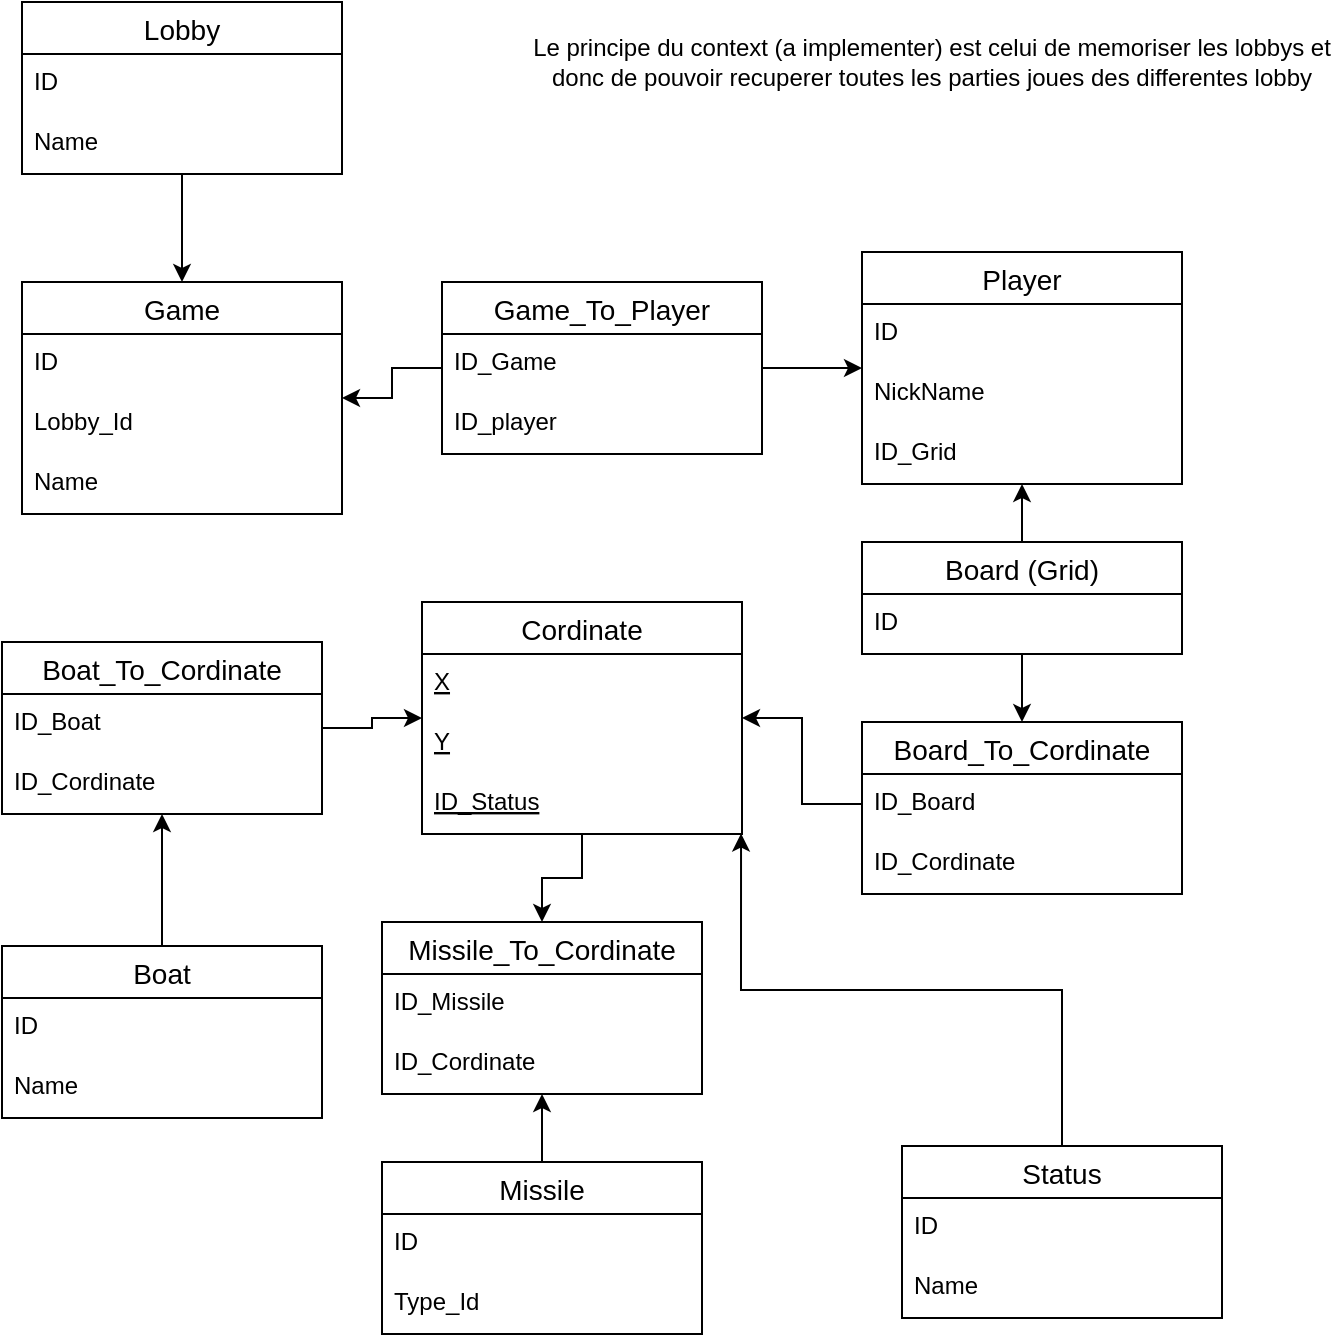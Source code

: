 <mxfile version="14.2.9" type="device"><diagram id="R2lEEEUBdFMjLlhIrx00" name="Page-1"><mxGraphModel dx="1221" dy="1715" grid="1" gridSize="10" guides="1" tooltips="1" connect="1" arrows="1" fold="1" page="1" pageScale="1" pageWidth="850" pageHeight="1100" math="0" shadow="0" extFonts="Permanent Marker^https://fonts.googleapis.com/css?family=Permanent+Marker"><root><mxCell id="0"/><mxCell id="1" parent="0"/><mxCell id="urKygN-vLpKXWEbHxGbk-1" value="Game" style="swimlane;fontStyle=0;childLayout=stackLayout;horizontal=1;startSize=26;horizontalStack=0;resizeParent=1;resizeParentMax=0;resizeLast=0;collapsible=1;marginBottom=0;align=center;fontSize=14;" vertex="1" parent="1"><mxGeometry x="40" y="80" width="160" height="116" as="geometry"/></mxCell><mxCell id="urKygN-vLpKXWEbHxGbk-2" value="ID" style="text;strokeColor=none;fillColor=none;spacingLeft=4;spacingRight=4;overflow=hidden;rotatable=0;points=[[0,0.5],[1,0.5]];portConstraint=eastwest;fontSize=12;" vertex="1" parent="urKygN-vLpKXWEbHxGbk-1"><mxGeometry y="26" width="160" height="30" as="geometry"/></mxCell><mxCell id="urKygN-vLpKXWEbHxGbk-27" value="Lobby_Id" style="text;strokeColor=none;fillColor=none;spacingLeft=4;spacingRight=4;overflow=hidden;rotatable=0;points=[[0,0.5],[1,0.5]];portConstraint=eastwest;fontSize=12;" vertex="1" parent="urKygN-vLpKXWEbHxGbk-1"><mxGeometry y="56" width="160" height="30" as="geometry"/></mxCell><mxCell id="urKygN-vLpKXWEbHxGbk-62" value="Name" style="text;strokeColor=none;fillColor=none;spacingLeft=4;spacingRight=4;overflow=hidden;rotatable=0;points=[[0,0.5],[1,0.5]];portConstraint=eastwest;fontSize=12;" vertex="1" parent="urKygN-vLpKXWEbHxGbk-1"><mxGeometry y="86" width="160" height="30" as="geometry"/></mxCell><mxCell id="urKygN-vLpKXWEbHxGbk-50" style="edgeStyle=orthogonalEdgeStyle;rounded=0;orthogonalLoop=1;jettySize=auto;html=1;" edge="1" parent="1" source="urKygN-vLpKXWEbHxGbk-5" target="urKygN-vLpKXWEbHxGbk-47"><mxGeometry relative="1" as="geometry"/></mxCell><mxCell id="urKygN-vLpKXWEbHxGbk-5" value="Cordinate" style="swimlane;fontStyle=0;childLayout=stackLayout;horizontal=1;startSize=26;horizontalStack=0;resizeParent=1;resizeParentMax=0;resizeLast=0;collapsible=1;marginBottom=0;align=center;fontSize=14;" vertex="1" parent="1"><mxGeometry x="240" y="240" width="160" height="116" as="geometry"/></mxCell><mxCell id="urKygN-vLpKXWEbHxGbk-6" value="X" style="text;strokeColor=none;fillColor=none;spacingLeft=4;spacingRight=4;overflow=hidden;rotatable=0;points=[[0,0.5],[1,0.5]];portConstraint=eastwest;fontSize=12;fontStyle=4" vertex="1" parent="urKygN-vLpKXWEbHxGbk-5"><mxGeometry y="26" width="160" height="30" as="geometry"/></mxCell><mxCell id="urKygN-vLpKXWEbHxGbk-7" value="Y" style="text;strokeColor=none;fillColor=none;spacingLeft=4;spacingRight=4;overflow=hidden;rotatable=0;points=[[0,0.5],[1,0.5]];portConstraint=eastwest;fontSize=12;fontStyle=4" vertex="1" parent="urKygN-vLpKXWEbHxGbk-5"><mxGeometry y="56" width="160" height="30" as="geometry"/></mxCell><mxCell id="urKygN-vLpKXWEbHxGbk-56" value="ID_Status" style="text;strokeColor=none;fillColor=none;spacingLeft=4;spacingRight=4;overflow=hidden;rotatable=0;points=[[0,0.5],[1,0.5]];portConstraint=eastwest;fontSize=12;fontStyle=4" vertex="1" parent="urKygN-vLpKXWEbHxGbk-5"><mxGeometry y="86" width="160" height="30" as="geometry"/></mxCell><mxCell id="urKygN-vLpKXWEbHxGbk-9" value="Player" style="swimlane;fontStyle=0;childLayout=stackLayout;horizontal=1;startSize=26;horizontalStack=0;resizeParent=1;resizeParentMax=0;resizeLast=0;collapsible=1;marginBottom=0;align=center;fontSize=14;" vertex="1" parent="1"><mxGeometry x="460" y="65" width="160" height="116" as="geometry"/></mxCell><mxCell id="urKygN-vLpKXWEbHxGbk-10" value="ID" style="text;strokeColor=none;fillColor=none;spacingLeft=4;spacingRight=4;overflow=hidden;rotatable=0;points=[[0,0.5],[1,0.5]];portConstraint=eastwest;fontSize=12;" vertex="1" parent="urKygN-vLpKXWEbHxGbk-9"><mxGeometry y="26" width="160" height="30" as="geometry"/></mxCell><mxCell id="urKygN-vLpKXWEbHxGbk-11" value="NickName" style="text;strokeColor=none;fillColor=none;spacingLeft=4;spacingRight=4;overflow=hidden;rotatable=0;points=[[0,0.5],[1,0.5]];portConstraint=eastwest;fontSize=12;" vertex="1" parent="urKygN-vLpKXWEbHxGbk-9"><mxGeometry y="56" width="160" height="30" as="geometry"/></mxCell><mxCell id="urKygN-vLpKXWEbHxGbk-12" value="ID_Grid" style="text;strokeColor=none;fillColor=none;spacingLeft=4;spacingRight=4;overflow=hidden;rotatable=0;points=[[0,0.5],[1,0.5]];portConstraint=eastwest;fontSize=12;" vertex="1" parent="urKygN-vLpKXWEbHxGbk-9"><mxGeometry y="86" width="160" height="30" as="geometry"/></mxCell><mxCell id="urKygN-vLpKXWEbHxGbk-36" style="edgeStyle=orthogonalEdgeStyle;rounded=0;orthogonalLoop=1;jettySize=auto;html=1;" edge="1" parent="1" source="urKygN-vLpKXWEbHxGbk-13" target="urKygN-vLpKXWEbHxGbk-9"><mxGeometry relative="1" as="geometry"/></mxCell><mxCell id="urKygN-vLpKXWEbHxGbk-38" style="edgeStyle=orthogonalEdgeStyle;rounded=0;orthogonalLoop=1;jettySize=auto;html=1;" edge="1" parent="1" source="urKygN-vLpKXWEbHxGbk-13" target="urKygN-vLpKXWEbHxGbk-33"><mxGeometry relative="1" as="geometry"/></mxCell><mxCell id="urKygN-vLpKXWEbHxGbk-13" value="Board (Grid)" style="swimlane;fontStyle=0;childLayout=stackLayout;horizontal=1;startSize=26;horizontalStack=0;resizeParent=1;resizeParentMax=0;resizeLast=0;collapsible=1;marginBottom=0;align=center;fontSize=14;" vertex="1" parent="1"><mxGeometry x="460" y="210" width="160" height="56" as="geometry"/></mxCell><mxCell id="urKygN-vLpKXWEbHxGbk-14" value="ID" style="text;strokeColor=none;fillColor=none;spacingLeft=4;spacingRight=4;overflow=hidden;rotatable=0;points=[[0,0.5],[1,0.5]];portConstraint=eastwest;fontSize=12;" vertex="1" parent="urKygN-vLpKXWEbHxGbk-13"><mxGeometry y="26" width="160" height="30" as="geometry"/></mxCell><mxCell id="urKygN-vLpKXWEbHxGbk-45" style="edgeStyle=orthogonalEdgeStyle;rounded=0;orthogonalLoop=1;jettySize=auto;html=1;" edge="1" parent="1" source="urKygN-vLpKXWEbHxGbk-17" target="urKygN-vLpKXWEbHxGbk-42"><mxGeometry relative="1" as="geometry"/></mxCell><mxCell id="urKygN-vLpKXWEbHxGbk-17" value="Boat" style="swimlane;fontStyle=0;childLayout=stackLayout;horizontal=1;startSize=26;horizontalStack=0;resizeParent=1;resizeParentMax=0;resizeLast=0;collapsible=1;marginBottom=0;align=center;fontSize=14;" vertex="1" parent="1"><mxGeometry x="30" y="412" width="160" height="86" as="geometry"/></mxCell><mxCell id="urKygN-vLpKXWEbHxGbk-18" value="ID" style="text;strokeColor=none;fillColor=none;spacingLeft=4;spacingRight=4;overflow=hidden;rotatable=0;points=[[0,0.5],[1,0.5]];portConstraint=eastwest;fontSize=12;" vertex="1" parent="urKygN-vLpKXWEbHxGbk-17"><mxGeometry y="26" width="160" height="30" as="geometry"/></mxCell><mxCell id="urKygN-vLpKXWEbHxGbk-25" value="Name" style="text;strokeColor=none;fillColor=none;spacingLeft=4;spacingRight=4;overflow=hidden;rotatable=0;points=[[0,0.5],[1,0.5]];portConstraint=eastwest;fontSize=12;" vertex="1" parent="urKygN-vLpKXWEbHxGbk-17"><mxGeometry y="56" width="160" height="30" as="geometry"/></mxCell><mxCell id="urKygN-vLpKXWEbHxGbk-51" style="edgeStyle=orthogonalEdgeStyle;rounded=0;orthogonalLoop=1;jettySize=auto;html=1;" edge="1" parent="1" source="urKygN-vLpKXWEbHxGbk-21" target="urKygN-vLpKXWEbHxGbk-47"><mxGeometry relative="1" as="geometry"/></mxCell><mxCell id="urKygN-vLpKXWEbHxGbk-21" value="Missile" style="swimlane;fontStyle=0;childLayout=stackLayout;horizontal=1;startSize=26;horizontalStack=0;resizeParent=1;resizeParentMax=0;resizeLast=0;collapsible=1;marginBottom=0;align=center;fontSize=14;" vertex="1" parent="1"><mxGeometry x="220" y="520" width="160" height="86" as="geometry"/></mxCell><mxCell id="urKygN-vLpKXWEbHxGbk-22" value="ID" style="text;strokeColor=none;fillColor=none;spacingLeft=4;spacingRight=4;overflow=hidden;rotatable=0;points=[[0,0.5],[1,0.5]];portConstraint=eastwest;fontSize=12;" vertex="1" parent="urKygN-vLpKXWEbHxGbk-21"><mxGeometry y="26" width="160" height="30" as="geometry"/></mxCell><mxCell id="urKygN-vLpKXWEbHxGbk-52" value="Type_Id" style="text;strokeColor=none;fillColor=none;spacingLeft=4;spacingRight=4;overflow=hidden;rotatable=0;points=[[0,0.5],[1,0.5]];portConstraint=eastwest;fontSize=12;" vertex="1" parent="urKygN-vLpKXWEbHxGbk-21"><mxGeometry y="56" width="160" height="30" as="geometry"/></mxCell><mxCell id="urKygN-vLpKXWEbHxGbk-31" style="edgeStyle=orthogonalEdgeStyle;rounded=0;orthogonalLoop=1;jettySize=auto;html=1;" edge="1" parent="1" source="urKygN-vLpKXWEbHxGbk-28" target="urKygN-vLpKXWEbHxGbk-1"><mxGeometry relative="1" as="geometry"/></mxCell><mxCell id="urKygN-vLpKXWEbHxGbk-32" style="edgeStyle=orthogonalEdgeStyle;rounded=0;orthogonalLoop=1;jettySize=auto;html=1;" edge="1" parent="1" source="urKygN-vLpKXWEbHxGbk-28" target="urKygN-vLpKXWEbHxGbk-9"><mxGeometry relative="1" as="geometry"/></mxCell><mxCell id="urKygN-vLpKXWEbHxGbk-28" value="Game_To_Player" style="swimlane;fontStyle=0;childLayout=stackLayout;horizontal=1;startSize=26;horizontalStack=0;resizeParent=1;resizeParentMax=0;resizeLast=0;collapsible=1;marginBottom=0;align=center;fontSize=14;" vertex="1" parent="1"><mxGeometry x="250" y="80" width="160" height="86" as="geometry"/></mxCell><mxCell id="urKygN-vLpKXWEbHxGbk-29" value="ID_Game" style="text;strokeColor=none;fillColor=none;spacingLeft=4;spacingRight=4;overflow=hidden;rotatable=0;points=[[0,0.5],[1,0.5]];portConstraint=eastwest;fontSize=12;" vertex="1" parent="urKygN-vLpKXWEbHxGbk-28"><mxGeometry y="26" width="160" height="30" as="geometry"/></mxCell><mxCell id="urKygN-vLpKXWEbHxGbk-30" value="ID_player" style="text;strokeColor=none;fillColor=none;spacingLeft=4;spacingRight=4;overflow=hidden;rotatable=0;points=[[0,0.5],[1,0.5]];portConstraint=eastwest;fontSize=12;" vertex="1" parent="urKygN-vLpKXWEbHxGbk-28"><mxGeometry y="56" width="160" height="30" as="geometry"/></mxCell><mxCell id="urKygN-vLpKXWEbHxGbk-33" value="Board_To_Cordinate" style="swimlane;fontStyle=0;childLayout=stackLayout;horizontal=1;startSize=26;horizontalStack=0;resizeParent=1;resizeParentMax=0;resizeLast=0;collapsible=1;marginBottom=0;align=center;fontSize=14;" vertex="1" parent="1"><mxGeometry x="460" y="300" width="160" height="86" as="geometry"/></mxCell><mxCell id="urKygN-vLpKXWEbHxGbk-34" value="ID_Board" style="text;strokeColor=none;fillColor=none;spacingLeft=4;spacingRight=4;overflow=hidden;rotatable=0;points=[[0,0.5],[1,0.5]];portConstraint=eastwest;fontSize=12;" vertex="1" parent="urKygN-vLpKXWEbHxGbk-33"><mxGeometry y="26" width="160" height="30" as="geometry"/></mxCell><mxCell id="urKygN-vLpKXWEbHxGbk-35" value="ID_Cordinate" style="text;strokeColor=none;fillColor=none;spacingLeft=4;spacingRight=4;overflow=hidden;rotatable=0;points=[[0,0.5],[1,0.5]];portConstraint=eastwest;fontSize=12;" vertex="1" parent="urKygN-vLpKXWEbHxGbk-33"><mxGeometry y="56" width="160" height="30" as="geometry"/></mxCell><mxCell id="urKygN-vLpKXWEbHxGbk-39" style="edgeStyle=orthogonalEdgeStyle;rounded=0;orthogonalLoop=1;jettySize=auto;html=1;" edge="1" parent="1" source="urKygN-vLpKXWEbHxGbk-34" target="urKygN-vLpKXWEbHxGbk-5"><mxGeometry relative="1" as="geometry"/></mxCell><mxCell id="urKygN-vLpKXWEbHxGbk-46" style="edgeStyle=orthogonalEdgeStyle;rounded=0;orthogonalLoop=1;jettySize=auto;html=1;" edge="1" parent="1" source="urKygN-vLpKXWEbHxGbk-42" target="urKygN-vLpKXWEbHxGbk-5"><mxGeometry relative="1" as="geometry"/></mxCell><mxCell id="urKygN-vLpKXWEbHxGbk-42" value="Boat_To_Cordinate" style="swimlane;fontStyle=0;childLayout=stackLayout;horizontal=1;startSize=26;horizontalStack=0;resizeParent=1;resizeParentMax=0;resizeLast=0;collapsible=1;marginBottom=0;align=center;fontSize=14;" vertex="1" parent="1"><mxGeometry x="30" y="260" width="160" height="86" as="geometry"/></mxCell><mxCell id="urKygN-vLpKXWEbHxGbk-43" value="ID_Boat" style="text;strokeColor=none;fillColor=none;spacingLeft=4;spacingRight=4;overflow=hidden;rotatable=0;points=[[0,0.5],[1,0.5]];portConstraint=eastwest;fontSize=12;" vertex="1" parent="urKygN-vLpKXWEbHxGbk-42"><mxGeometry y="26" width="160" height="30" as="geometry"/></mxCell><mxCell id="urKygN-vLpKXWEbHxGbk-44" value="ID_Cordinate" style="text;strokeColor=none;fillColor=none;spacingLeft=4;spacingRight=4;overflow=hidden;rotatable=0;points=[[0,0.5],[1,0.5]];portConstraint=eastwest;fontSize=12;" vertex="1" parent="urKygN-vLpKXWEbHxGbk-42"><mxGeometry y="56" width="160" height="30" as="geometry"/></mxCell><mxCell id="urKygN-vLpKXWEbHxGbk-47" value="Missile_To_Cordinate" style="swimlane;fontStyle=0;childLayout=stackLayout;horizontal=1;startSize=26;horizontalStack=0;resizeParent=1;resizeParentMax=0;resizeLast=0;collapsible=1;marginBottom=0;align=center;fontSize=14;" vertex="1" parent="1"><mxGeometry x="220" y="400" width="160" height="86" as="geometry"/></mxCell><mxCell id="urKygN-vLpKXWEbHxGbk-48" value="ID_Missile" style="text;strokeColor=none;fillColor=none;spacingLeft=4;spacingRight=4;overflow=hidden;rotatable=0;points=[[0,0.5],[1,0.5]];portConstraint=eastwest;fontSize=12;" vertex="1" parent="urKygN-vLpKXWEbHxGbk-47"><mxGeometry y="26" width="160" height="30" as="geometry"/></mxCell><mxCell id="urKygN-vLpKXWEbHxGbk-49" value="ID_Cordinate" style="text;strokeColor=none;fillColor=none;spacingLeft=4;spacingRight=4;overflow=hidden;rotatable=0;points=[[0,0.5],[1,0.5]];portConstraint=eastwest;fontSize=12;" vertex="1" parent="urKygN-vLpKXWEbHxGbk-47"><mxGeometry y="56" width="160" height="30" as="geometry"/></mxCell><mxCell id="urKygN-vLpKXWEbHxGbk-57" style="edgeStyle=orthogonalEdgeStyle;rounded=0;orthogonalLoop=1;jettySize=auto;html=1;entryX=0.997;entryY=0.993;entryDx=0;entryDy=0;entryPerimeter=0;" edge="1" parent="1" source="urKygN-vLpKXWEbHxGbk-53" target="urKygN-vLpKXWEbHxGbk-56"><mxGeometry relative="1" as="geometry"/></mxCell><mxCell id="urKygN-vLpKXWEbHxGbk-53" value="Status" style="swimlane;fontStyle=0;childLayout=stackLayout;horizontal=1;startSize=26;horizontalStack=0;resizeParent=1;resizeParentMax=0;resizeLast=0;collapsible=1;marginBottom=0;align=center;fontSize=14;" vertex="1" parent="1"><mxGeometry x="480" y="512" width="160" height="86" as="geometry"/></mxCell><mxCell id="urKygN-vLpKXWEbHxGbk-54" value="ID" style="text;strokeColor=none;fillColor=none;spacingLeft=4;spacingRight=4;overflow=hidden;rotatable=0;points=[[0,0.5],[1,0.5]];portConstraint=eastwest;fontSize=12;" vertex="1" parent="urKygN-vLpKXWEbHxGbk-53"><mxGeometry y="26" width="160" height="30" as="geometry"/></mxCell><mxCell id="urKygN-vLpKXWEbHxGbk-55" value="Name" style="text;strokeColor=none;fillColor=none;spacingLeft=4;spacingRight=4;overflow=hidden;rotatable=0;points=[[0,0.5],[1,0.5]];portConstraint=eastwest;fontSize=12;" vertex="1" parent="urKygN-vLpKXWEbHxGbk-53"><mxGeometry y="56" width="160" height="30" as="geometry"/></mxCell><mxCell id="urKygN-vLpKXWEbHxGbk-61" style="edgeStyle=orthogonalEdgeStyle;rounded=0;orthogonalLoop=1;jettySize=auto;html=1;" edge="1" parent="1" source="urKygN-vLpKXWEbHxGbk-58" target="urKygN-vLpKXWEbHxGbk-1"><mxGeometry relative="1" as="geometry"/></mxCell><mxCell id="urKygN-vLpKXWEbHxGbk-58" value="Lobby" style="swimlane;fontStyle=0;childLayout=stackLayout;horizontal=1;startSize=26;horizontalStack=0;resizeParent=1;resizeParentMax=0;resizeLast=0;collapsible=1;marginBottom=0;align=center;fontSize=14;" vertex="1" parent="1"><mxGeometry x="40" y="-60" width="160" height="86" as="geometry"/></mxCell><mxCell id="urKygN-vLpKXWEbHxGbk-59" value="ID" style="text;strokeColor=none;fillColor=none;spacingLeft=4;spacingRight=4;overflow=hidden;rotatable=0;points=[[0,0.5],[1,0.5]];portConstraint=eastwest;fontSize=12;" vertex="1" parent="urKygN-vLpKXWEbHxGbk-58"><mxGeometry y="26" width="160" height="30" as="geometry"/></mxCell><mxCell id="urKygN-vLpKXWEbHxGbk-60" value="Name" style="text;strokeColor=none;fillColor=none;spacingLeft=4;spacingRight=4;overflow=hidden;rotatable=0;points=[[0,0.5],[1,0.5]];portConstraint=eastwest;fontSize=12;" vertex="1" parent="urKygN-vLpKXWEbHxGbk-58"><mxGeometry y="56" width="160" height="30" as="geometry"/></mxCell><mxCell id="urKygN-vLpKXWEbHxGbk-63" value="Le principe du context (a implementer) est celui de memoriser les lobbys et donc de pouvoir recuperer toutes les parties joues des differentes lobby" style="text;html=1;strokeColor=none;fillColor=none;align=center;verticalAlign=middle;whiteSpace=wrap;rounded=0;" vertex="1" parent="1"><mxGeometry x="290" y="-40" width="410" height="20" as="geometry"/></mxCell></root></mxGraphModel></diagram></mxfile>